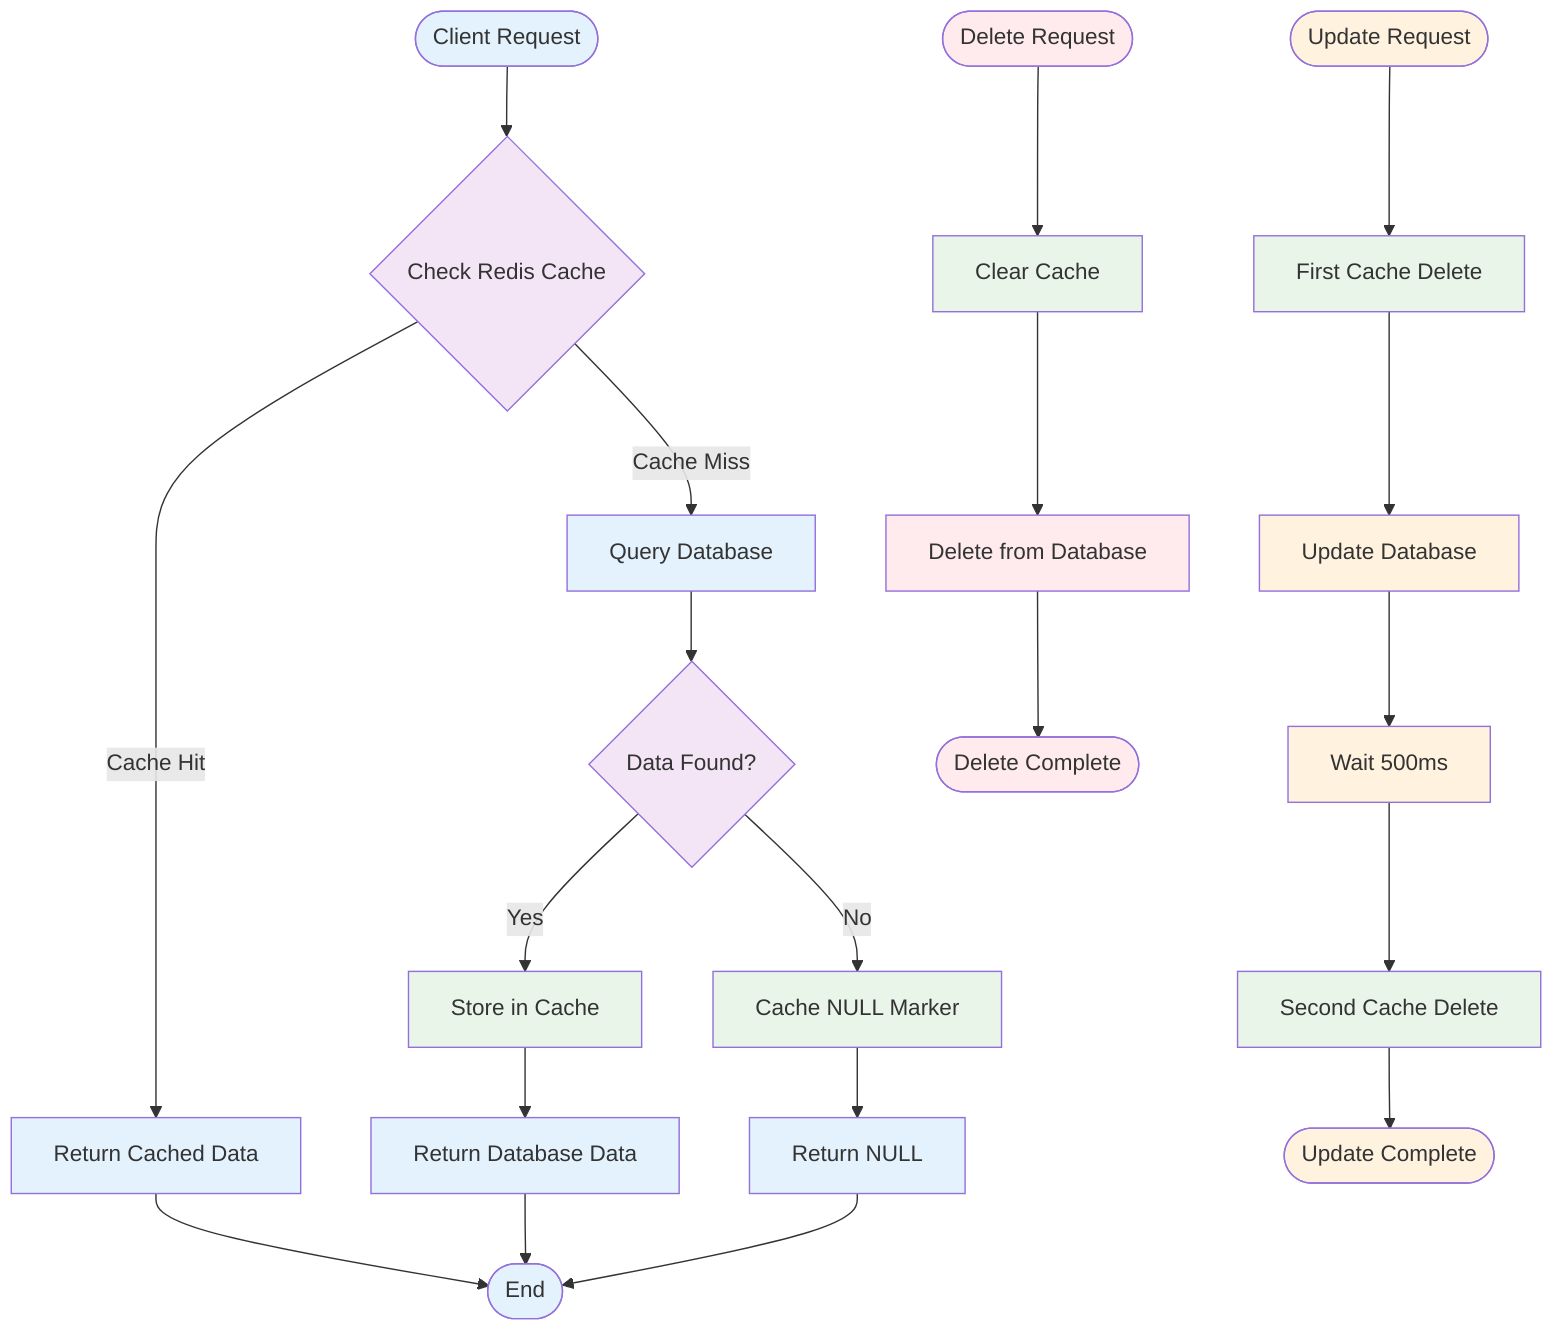 flowchart TD
    START([Client Request]) --> CHECK{Check Redis Cache}
    
    CHECK -->|Cache Hit| RETURN[Return Cached Data]
    CHECK -->|Cache Miss| QUERY[Query Database]
    
    QUERY --> FOUND{Data Found?}
    FOUND -->|Yes| CACHE[Store in Cache]
    FOUND -->|No| NULL_MARK[Cache NULL Marker]
    
    CACHE --> RETURN_DB[Return Database Data]
    NULL_MARK --> RETURN_NULL[Return NULL]
    
    RETURN --> END([End])
    RETURN_DB --> END
    RETURN_NULL --> END
    
    %% Update Flow
    UPDATE_START([Update Request]) --> CLEAR1[First Cache Delete]
    CLEAR1 --> UPDATE_DB[Update Database]
    UPDATE_DB --> DELAY[Wait 500ms]
    DELAY --> CLEAR2[Second Cache Delete]
    CLEAR2 --> UPDATE_END([Update Complete])
    
    %% Delete Flow  
    DELETE_START([Delete Request]) --> DELETE_CACHE[Clear Cache]
    DELETE_CACHE --> DELETE_DB[Delete from Database]
    DELETE_DB --> DELETE_END([Delete Complete])
    
    %% Styling
    classDef readFlow fill:#e3f2fd
    classDef writeFlow fill:#fff3e0
    classDef deleteFlow fill:#ffebee
    classDef decision fill:#f3e5f5
    classDef cache fill:#e8f5e8
    
    class START,CHECK,QUERY,FOUND,RETURN,RETURN_DB,RETURN_NULL,END readFlow
    class UPDATE_START,CLEAR1,UPDATE_DB,DELAY,CLEAR2,UPDATE_END writeFlow
    class DELETE_START,DELETE_CACHE,DELETE_DB,DELETE_END deleteFlow
    class CHECK,FOUND decision
    class CACHE,NULL_MARK,CLEAR1,CLEAR2,DELETE_CACHE cache